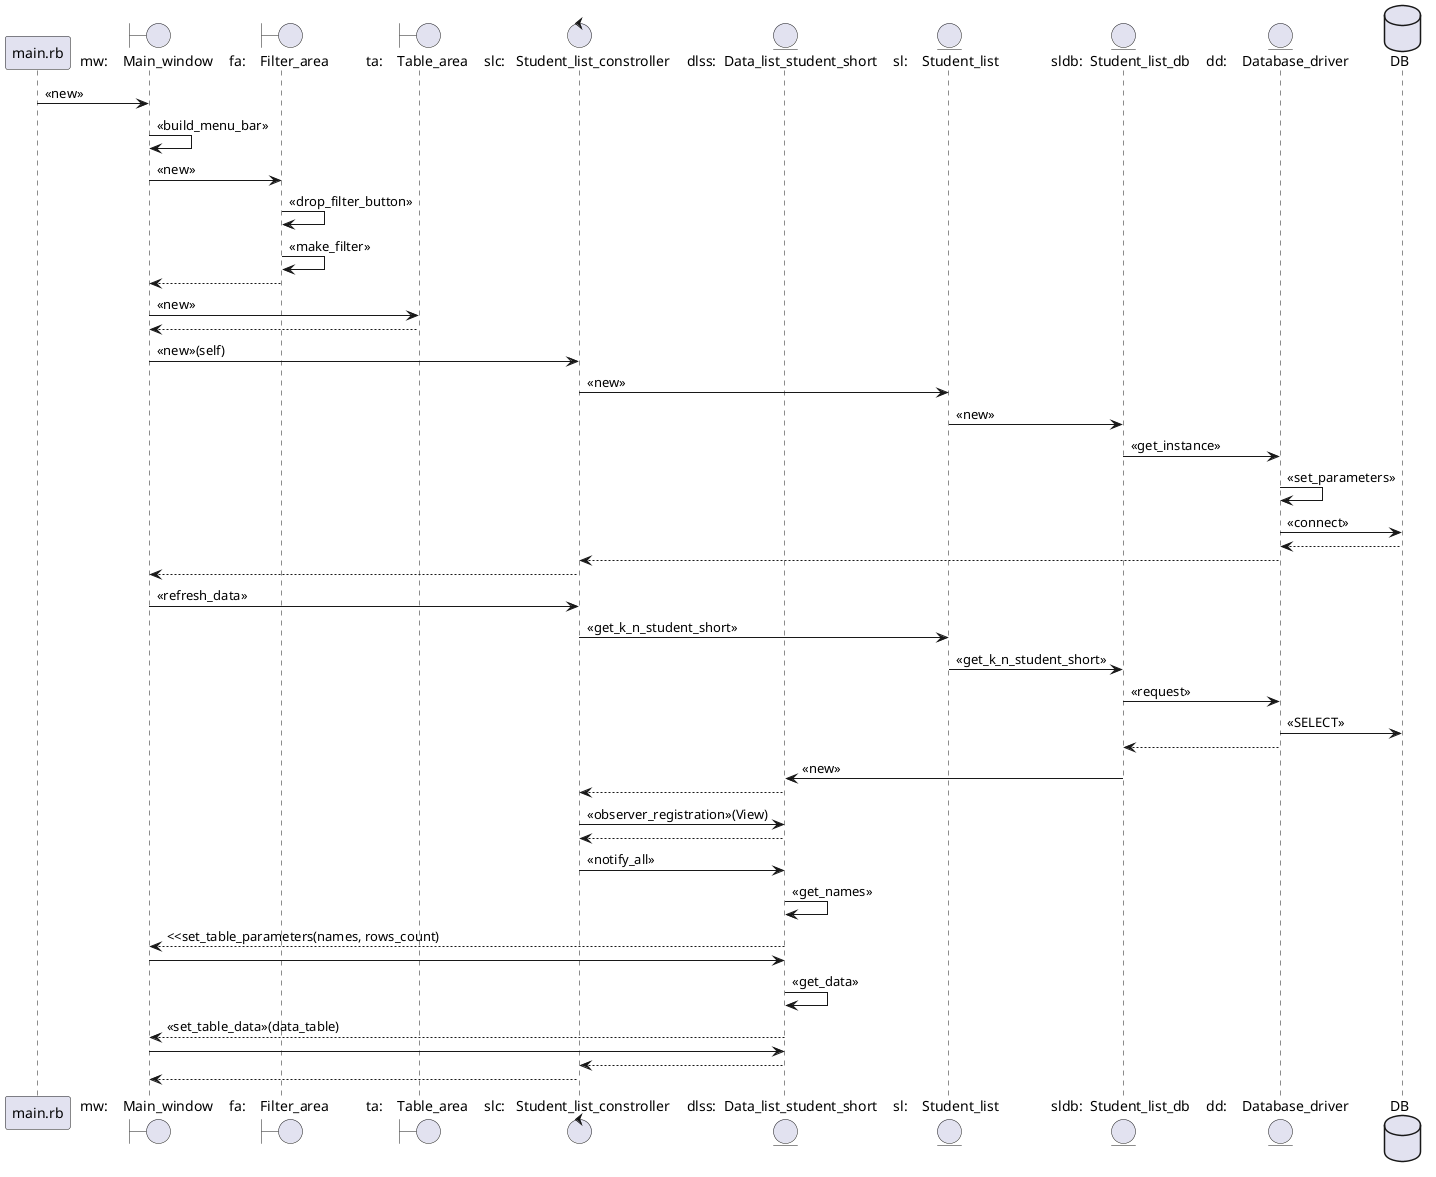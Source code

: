 @startuml
 participant "main.rb"                         as main




 boundary    "mw:    Main_window"                    as mw
 boundary    "fa:    Filter_area"                    as fa
 boundary    "ta:    Table_area"                     as ta
 control     "slc:   Student_list_constroller"       as slc
 entity      "dlss:  Data_list_student_short"        as dlss
 entity      "sl:    Student_list"                   as sl
 entity      "sldb:  Student_list_db"                 as sldb
 entity      "dd:    Database_driver"                 as dd

 database    DB                                      as db

 main -> mw     : <<new>>
 mw   -> mw     : <<build_menu_bar>>
 mw   -> fa     : <<new>>
 fa   -> fa     : <<drop_filter_button>>
 fa   -> fa     : <<make_filter>>
 fa  --> mw
 mw   -> ta     : <<new>>
 ta  --> mw
 mw   -> slc    : <<new>>(self)
 slc  -> sl     : <<new>>
 sl   -> sldb   : <<new>>
 sldb -> dd     : <<get_instance>>
 dd   -> dd     : <<set_parameters>>
 dd   -> db     : <<connect>>
 db   --> dd
 dd   --> slc
 slc  --> mw
 mw   -> slc    : <<refresh_data>>
 slc  -> sl     : <<get_k_n_student_short>>
 sl   -> sldb   : <<get_k_n_student_short>>
 sldb -> dd     : <<request>>
 dd   -> db     : <<SELECT>>
 dd  --> sldb
 sldb -> dlss   : <<new>>
 dlss --> slc
 slc  -> dlss   : <<observer_registration>>(View)
 dlss --> slc
 slc  -> dlss   : <<notify_all>>
 dlss -> dlss   : <<get_names>>
 dlss --> mw     : <<set_table_parameters(names, rows_count)
 mw  -> dlss
 dlss -> dlss   : <<get_data>>
 dlss --> mw     : <<set_table_data>>(data_table)
 mw -> dlss
 dlss --> slc
 slc   --> mw

 @enduml